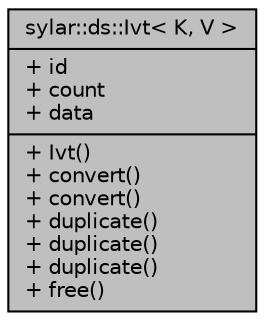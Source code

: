 digraph "sylar::ds::Ivt&lt; K, V &gt;"
{
 // LATEX_PDF_SIZE
  edge [fontname="Helvetica",fontsize="10",labelfontname="Helvetica",labelfontsize="10"];
  node [fontname="Helvetica",fontsize="10",shape=record];
  Node1 [label="{sylar::ds::Ivt\< K, V \>\n|+ id\l+ count\l+ data\l|+ Ivt()\l+ convert()\l+ convert()\l+ duplicate()\l+ duplicate()\l+ duplicate()\l+ free()\l}",height=0.2,width=0.4,color="black", fillcolor="grey75", style="filled", fontcolor="black",tooltip=" "];
}
